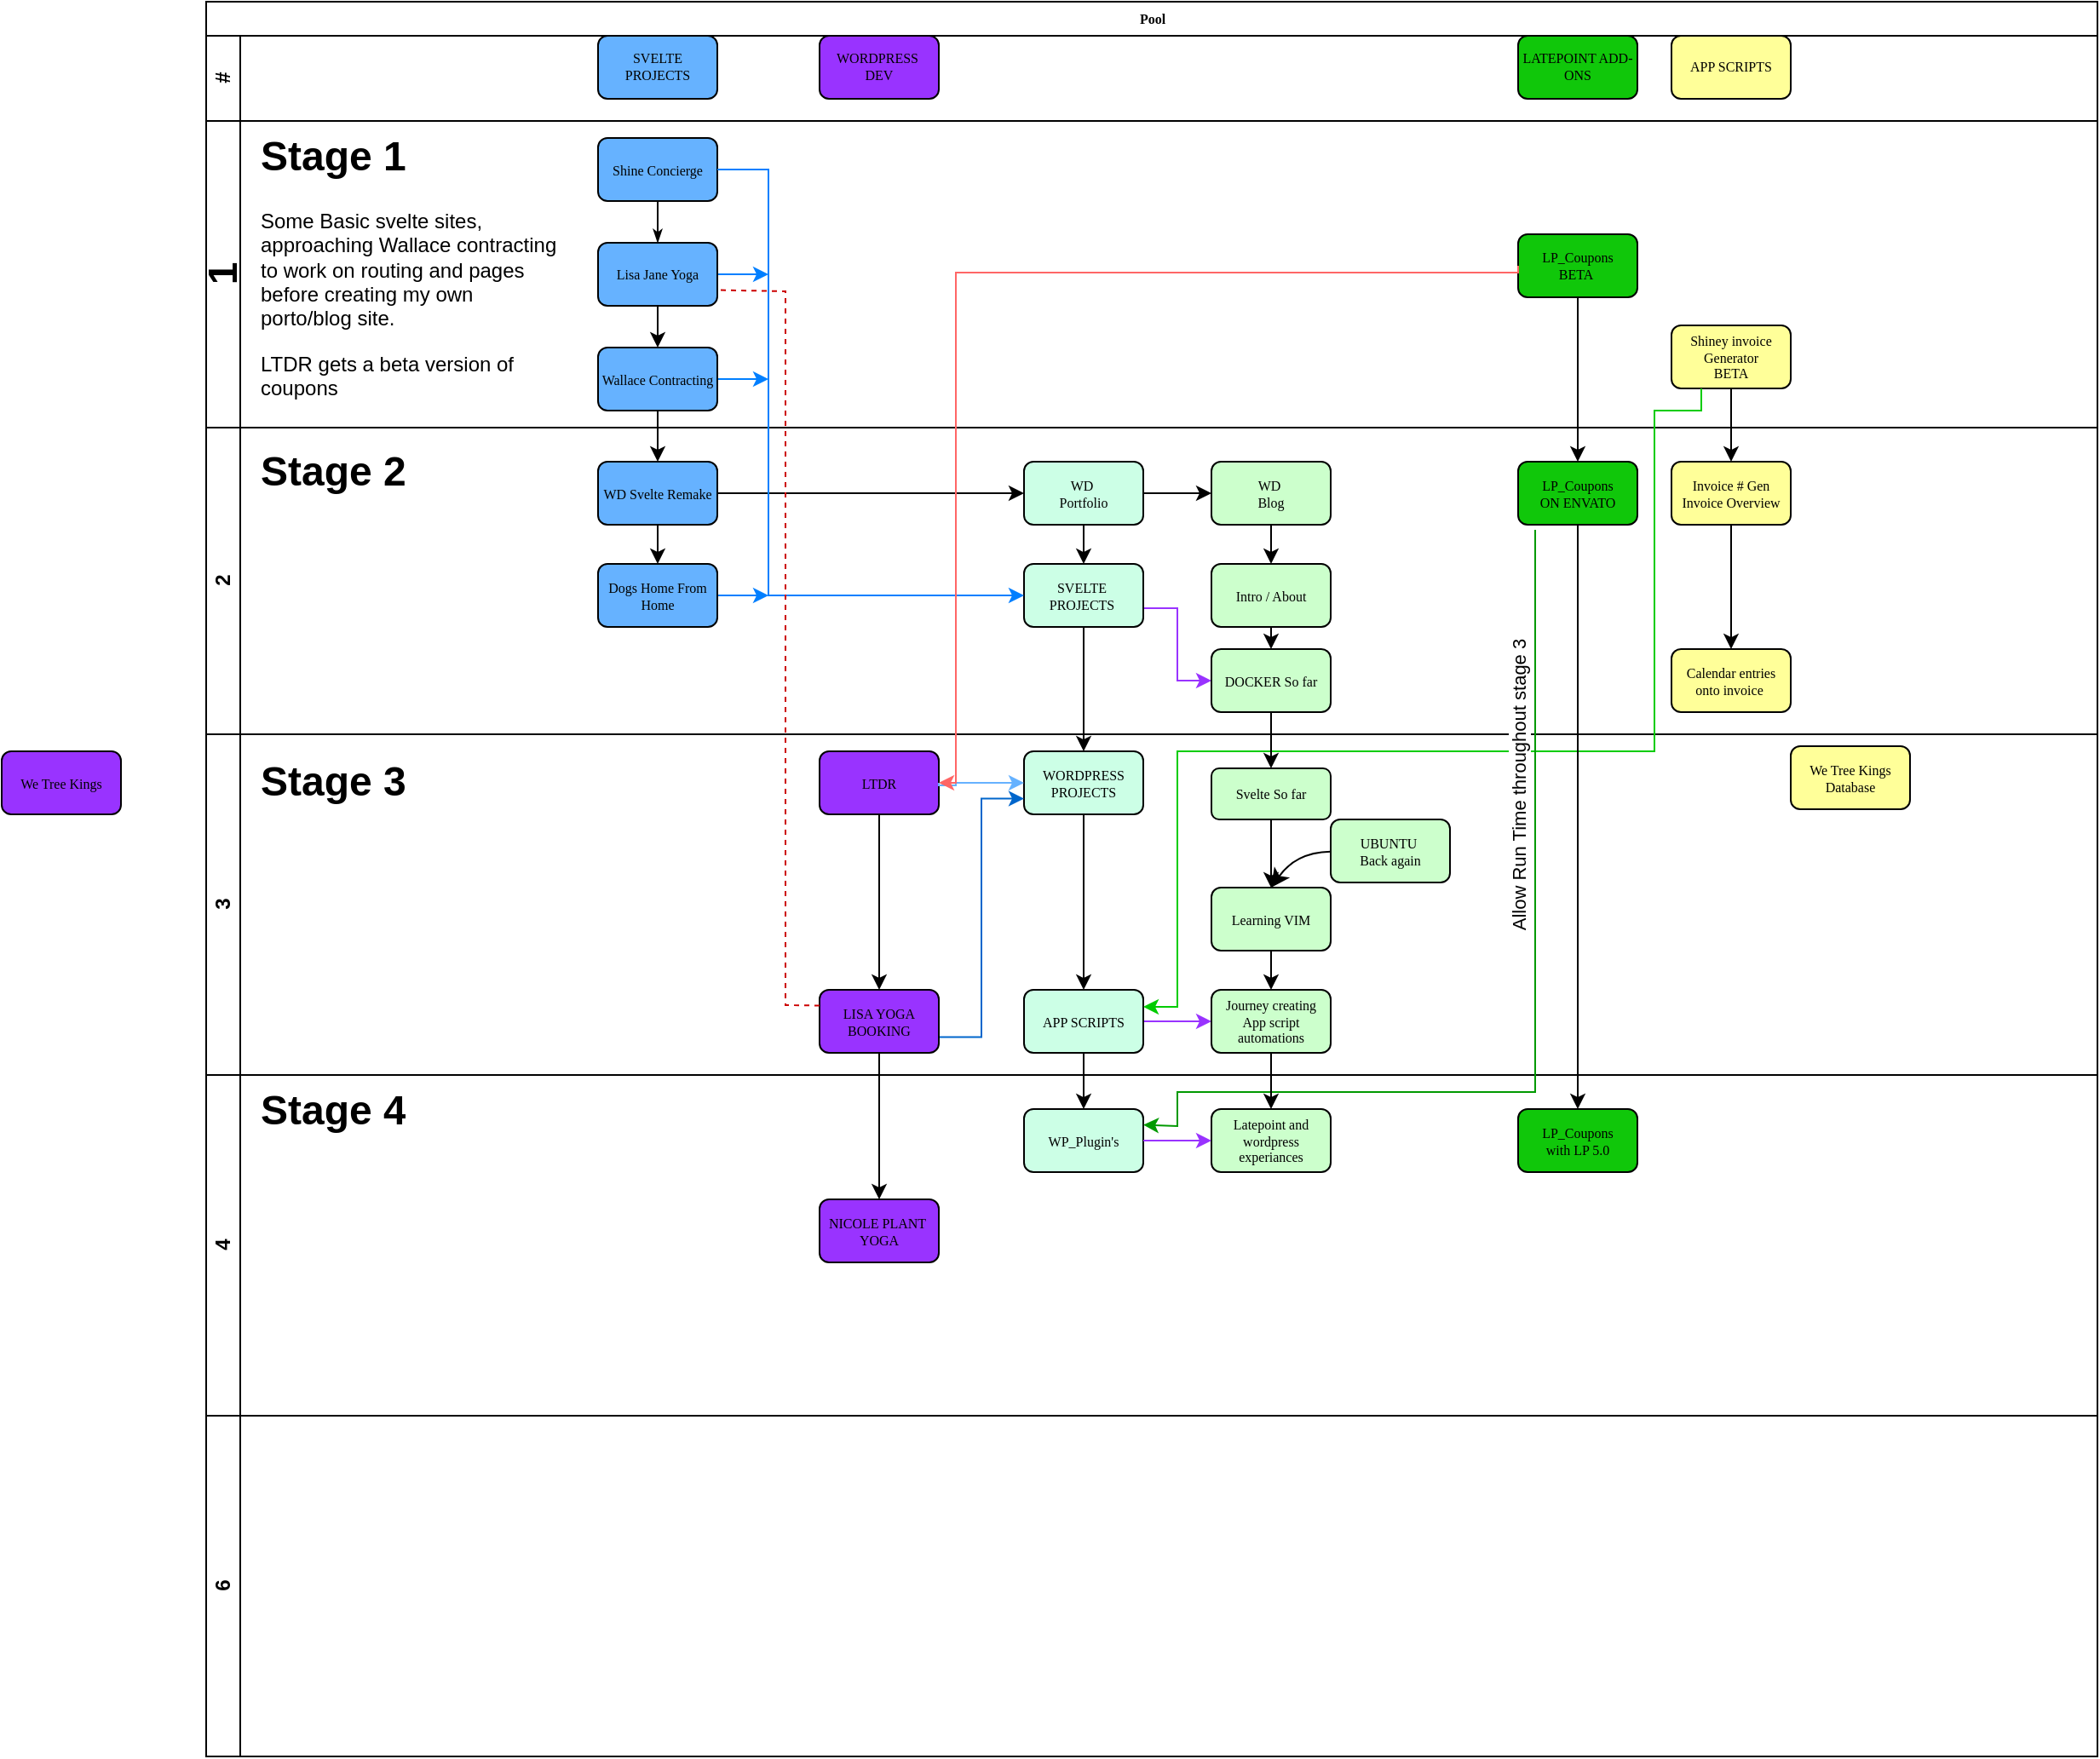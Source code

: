 <mxfile version="24.7.12">
  <diagram name="Page-1" id="c7488fd3-1785-93aa-aadb-54a6760d102a">
    <mxGraphModel dx="1886" dy="876" grid="1" gridSize="10" guides="1" tooltips="1" connect="1" arrows="1" fold="1" page="1" pageScale="1" pageWidth="1100" pageHeight="850" background="none" math="0" shadow="0">
      <root>
        <mxCell id="0" />
        <mxCell id="1" parent="0" />
        <mxCell id="2b4e8129b02d487f-1" value="Pool" style="swimlane;html=1;childLayout=stackLayout;horizontal=1;startSize=20;horizontalStack=0;rounded=0;shadow=0;labelBackgroundColor=none;strokeWidth=1;fontFamily=Verdana;fontSize=8;align=center;" parent="1" vertex="1">
          <mxGeometry x="140" y="110" width="1110" height="1030" as="geometry">
            <mxRectangle x="170" y="80" width="60" height="20" as="alternateBounds" />
          </mxGeometry>
        </mxCell>
        <mxCell id="2b4e8129b02d487f-2" value="#" style="swimlane;html=1;startSize=20;horizontal=0;" parent="2b4e8129b02d487f-1" vertex="1">
          <mxGeometry y="20" width="1110" height="50" as="geometry">
            <mxRectangle y="20" width="880" height="30" as="alternateBounds" />
          </mxGeometry>
        </mxCell>
        <mxCell id="45J83I2L-TXOmdsXCZDt-8" value="SVELTE PROJECTS" style="rounded=1;whiteSpace=wrap;html=1;shadow=0;labelBackgroundColor=none;strokeWidth=1;fontFamily=Verdana;fontSize=8;align=center;fillColor=#66B2FF;" parent="2b4e8129b02d487f-2" vertex="1">
          <mxGeometry x="230" y="-2.842e-14" width="70" height="37" as="geometry" />
        </mxCell>
        <mxCell id="45J83I2L-TXOmdsXCZDt-49" value="WORDPRESS&amp;nbsp;&lt;br&gt;DEV" style="rounded=1;whiteSpace=wrap;html=1;shadow=0;labelBackgroundColor=none;strokeWidth=1;fontFamily=Verdana;fontSize=8;align=center;fillColor=#9933FF;" parent="2b4e8129b02d487f-2" vertex="1">
          <mxGeometry x="360" y="-5.684e-14" width="70" height="37" as="geometry" />
        </mxCell>
        <mxCell id="45J83I2L-TXOmdsXCZDt-10" value="LATEPOINT ADD-ONS" style="rounded=1;whiteSpace=wrap;html=1;shadow=0;labelBackgroundColor=none;strokeWidth=1;fontFamily=Verdana;fontSize=8;align=center;fillColor=#10C70A;" parent="2b4e8129b02d487f-2" vertex="1">
          <mxGeometry x="770" y="-2.842e-14" width="70" height="37" as="geometry" />
        </mxCell>
        <mxCell id="45J83I2L-TXOmdsXCZDt-12" value="APP SCRIPTS" style="rounded=1;whiteSpace=wrap;html=1;shadow=0;labelBackgroundColor=none;strokeWidth=1;fontFamily=Verdana;fontSize=8;align=center;fillColor=#FFFF99;" parent="2b4e8129b02d487f-2" vertex="1">
          <mxGeometry x="860" y="-2.842e-14" width="70" height="37" as="geometry" />
        </mxCell>
        <mxCell id="45J83I2L-TXOmdsXCZDt-28" value="" style="edgeStyle=orthogonalEdgeStyle;rounded=0;orthogonalLoop=1;jettySize=auto;html=1;" parent="2b4e8129b02d487f-1" source="45J83I2L-TXOmdsXCZDt-9" target="45J83I2L-TXOmdsXCZDt-27" edge="1">
          <mxGeometry relative="1" as="geometry" />
        </mxCell>
        <mxCell id="45J83I2L-TXOmdsXCZDt-19" value="" style="edgeStyle=orthogonalEdgeStyle;rounded=0;orthogonalLoop=1;jettySize=auto;html=1;entryX=0.5;entryY=0;entryDx=0;entryDy=0;" parent="2b4e8129b02d487f-1" source="45J83I2L-TXOmdsXCZDt-13" target="45J83I2L-TXOmdsXCZDt-20" edge="1">
          <mxGeometry relative="1" as="geometry">
            <mxPoint x="180" y="323" as="targetPoint" />
          </mxGeometry>
        </mxCell>
        <mxCell id="2b4e8129b02d487f-3" value="&lt;h1&gt;1&lt;/h1&gt;" style="swimlane;html=1;startSize=20;horizontal=0;" parent="2b4e8129b02d487f-1" vertex="1">
          <mxGeometry y="70" width="1110" height="180" as="geometry">
            <mxRectangle y="70" width="880" height="30" as="alternateBounds" />
          </mxGeometry>
        </mxCell>
        <mxCell id="2b4e8129b02d487f-6" value="Shine Concierge" style="rounded=1;whiteSpace=wrap;html=1;shadow=0;labelBackgroundColor=none;strokeWidth=1;fontFamily=Verdana;fontSize=8;align=center;fillColor=#66B2FF;" parent="2b4e8129b02d487f-3" vertex="1">
          <mxGeometry x="230" y="10.0" width="70" height="37" as="geometry" />
        </mxCell>
        <mxCell id="45J83I2L-TXOmdsXCZDt-118" style="edgeStyle=orthogonalEdgeStyle;rounded=0;orthogonalLoop=1;jettySize=auto;html=1;exitX=1;exitY=0.5;exitDx=0;exitDy=0;strokeColor=#007FFF;" parent="2b4e8129b02d487f-3" source="2b4e8129b02d487f-12" edge="1">
          <mxGeometry relative="1" as="geometry">
            <mxPoint x="330" y="90.333" as="targetPoint" />
          </mxGeometry>
        </mxCell>
        <mxCell id="2b4e8129b02d487f-12" value="Lisa Jane Yoga" style="rounded=1;whiteSpace=wrap;html=1;shadow=0;labelBackgroundColor=none;strokeWidth=1;fontFamily=Verdana;fontSize=8;align=center;fillColor=#66B2FF;" parent="2b4e8129b02d487f-3" vertex="1">
          <mxGeometry x="230" y="71.5" width="70" height="37" as="geometry" />
        </mxCell>
        <mxCell id="2b4e8129b02d487f-24" style="edgeStyle=orthogonalEdgeStyle;rounded=0;html=1;labelBackgroundColor=none;startArrow=none;startFill=0;startSize=5;endArrow=classicThin;endFill=1;endSize=5;jettySize=auto;orthogonalLoop=1;strokeWidth=1;fontFamily=Verdana;fontSize=8" parent="2b4e8129b02d487f-3" source="2b4e8129b02d487f-6" target="2b4e8129b02d487f-12" edge="1">
          <mxGeometry relative="1" as="geometry" />
        </mxCell>
        <mxCell id="45J83I2L-TXOmdsXCZDt-9" value="LP_Coupons&lt;br&gt;BETA&amp;nbsp;" style="rounded=1;whiteSpace=wrap;html=1;shadow=0;labelBackgroundColor=none;strokeWidth=1;fontFamily=Verdana;fontSize=8;align=center;fillColor=#10C70A;" parent="2b4e8129b02d487f-3" vertex="1">
          <mxGeometry x="770" y="66.5" width="70" height="37" as="geometry" />
        </mxCell>
        <mxCell id="45J83I2L-TXOmdsXCZDt-11" value="Shiney invoice Generator&lt;br&gt;BETA" style="rounded=1;whiteSpace=wrap;html=1;shadow=0;labelBackgroundColor=none;strokeWidth=1;fontFamily=Verdana;fontSize=8;align=center;fillColor=#FFFF99;" parent="2b4e8129b02d487f-3" vertex="1">
          <mxGeometry x="860" y="120" width="70" height="37" as="geometry" />
        </mxCell>
        <mxCell id="45J83I2L-TXOmdsXCZDt-119" style="edgeStyle=orthogonalEdgeStyle;rounded=0;orthogonalLoop=1;jettySize=auto;html=1;exitX=1;exitY=0.5;exitDx=0;exitDy=0;strokeColor=#007FFF;" parent="2b4e8129b02d487f-3" source="45J83I2L-TXOmdsXCZDt-13" edge="1">
          <mxGeometry relative="1" as="geometry">
            <mxPoint x="330" y="151.667" as="targetPoint" />
          </mxGeometry>
        </mxCell>
        <mxCell id="45J83I2L-TXOmdsXCZDt-13" value="Wallace Contracting" style="rounded=1;whiteSpace=wrap;html=1;shadow=0;labelBackgroundColor=none;strokeWidth=1;fontFamily=Verdana;fontSize=8;align=center;fillColor=#66B2FF;" parent="2b4e8129b02d487f-3" vertex="1">
          <mxGeometry x="230" y="133.0" width="70" height="37" as="geometry" />
        </mxCell>
        <mxCell id="45J83I2L-TXOmdsXCZDt-14" value="" style="endArrow=classic;html=1;rounded=0;exitX=0.5;exitY=1;exitDx=0;exitDy=0;entryX=0.5;entryY=0;entryDx=0;entryDy=0;" parent="2b4e8129b02d487f-3" source="2b4e8129b02d487f-12" target="45J83I2L-TXOmdsXCZDt-13" edge="1">
          <mxGeometry width="50" height="50" relative="1" as="geometry">
            <mxPoint x="350" y="210" as="sourcePoint" />
            <mxPoint x="400" y="160" as="targetPoint" />
          </mxGeometry>
        </mxCell>
        <mxCell id="45J83I2L-TXOmdsXCZDt-123" value="&lt;h1 style=&quot;margin-top: 0px;&quot;&gt;Stage 1&lt;/h1&gt;&lt;p&gt;Some Basic svelte sites, approaching Wallace contracting to work on routing and pages before creating my own porto/blog site.&amp;nbsp;&lt;/p&gt;&lt;p&gt;LTDR gets a beta version of coupons&amp;nbsp;&lt;br&gt;&lt;br&gt;&lt;br&gt;&lt;/p&gt;" style="text;html=1;whiteSpace=wrap;overflow=hidden;rounded=0;" parent="2b4e8129b02d487f-3" vertex="1">
          <mxGeometry x="30" width="180" height="170" as="geometry" />
        </mxCell>
        <mxCell id="2b4e8129b02d487f-4" value="2" style="swimlane;html=1;startSize=20;horizontal=0;" parent="2b4e8129b02d487f-1" vertex="1">
          <mxGeometry y="250" width="1110" height="180" as="geometry" />
        </mxCell>
        <mxCell id="45J83I2L-TXOmdsXCZDt-24" value="" style="edgeStyle=orthogonalEdgeStyle;rounded=0;orthogonalLoop=1;jettySize=auto;html=1;" parent="2b4e8129b02d487f-4" source="45J83I2L-TXOmdsXCZDt-20" target="45J83I2L-TXOmdsXCZDt-23" edge="1">
          <mxGeometry relative="1" as="geometry" />
        </mxCell>
        <mxCell id="45J83I2L-TXOmdsXCZDt-39" value="" style="edgeStyle=orthogonalEdgeStyle;rounded=0;orthogonalLoop=1;jettySize=auto;html=1;" parent="2b4e8129b02d487f-4" source="45J83I2L-TXOmdsXCZDt-20" target="45J83I2L-TXOmdsXCZDt-38" edge="1">
          <mxGeometry relative="1" as="geometry" />
        </mxCell>
        <mxCell id="45J83I2L-TXOmdsXCZDt-20" value="WD Svelte Remake" style="rounded=1;whiteSpace=wrap;html=1;shadow=0;labelBackgroundColor=none;strokeWidth=1;fontFamily=Verdana;fontSize=8;align=center;fillColor=#66B2FF;" parent="2b4e8129b02d487f-4" vertex="1">
          <mxGeometry x="230" y="20.0" width="70" height="37" as="geometry" />
        </mxCell>
        <mxCell id="45J83I2L-TXOmdsXCZDt-26" value="" style="edgeStyle=orthogonalEdgeStyle;rounded=0;orthogonalLoop=1;jettySize=auto;html=1;" parent="2b4e8129b02d487f-4" source="45J83I2L-TXOmdsXCZDt-23" target="45J83I2L-TXOmdsXCZDt-25" edge="1">
          <mxGeometry relative="1" as="geometry" />
        </mxCell>
        <mxCell id="45J83I2L-TXOmdsXCZDt-30" value="" style="edgeStyle=orthogonalEdgeStyle;rounded=0;orthogonalLoop=1;jettySize=auto;html=1;" parent="2b4e8129b02d487f-4" source="45J83I2L-TXOmdsXCZDt-23" target="45J83I2L-TXOmdsXCZDt-29" edge="1">
          <mxGeometry relative="1" as="geometry" />
        </mxCell>
        <mxCell id="45J83I2L-TXOmdsXCZDt-23" value="WD&amp;nbsp;&lt;br&gt;Portfolio" style="rounded=1;whiteSpace=wrap;html=1;shadow=0;labelBackgroundColor=none;strokeWidth=1;fontFamily=Verdana;fontSize=8;align=center;fillColor=#CCFFE6;" parent="2b4e8129b02d487f-4" vertex="1">
          <mxGeometry x="480" y="20.0" width="70" height="37" as="geometry" />
        </mxCell>
        <mxCell id="45J83I2L-TXOmdsXCZDt-32" value="" style="edgeStyle=orthogonalEdgeStyle;rounded=0;orthogonalLoop=1;jettySize=auto;html=1;" parent="2b4e8129b02d487f-4" source="45J83I2L-TXOmdsXCZDt-25" target="45J83I2L-TXOmdsXCZDt-31" edge="1">
          <mxGeometry relative="1" as="geometry" />
        </mxCell>
        <mxCell id="45J83I2L-TXOmdsXCZDt-25" value="WD&amp;nbsp;&lt;br&gt;Blog" style="rounded=1;whiteSpace=wrap;html=1;shadow=0;labelBackgroundColor=none;strokeWidth=1;fontFamily=Verdana;fontSize=8;align=center;fillColor=#CCFFCC;" parent="2b4e8129b02d487f-4" vertex="1">
          <mxGeometry x="590" y="20.0" width="70" height="37" as="geometry" />
        </mxCell>
        <mxCell id="45J83I2L-TXOmdsXCZDt-37" style="edgeStyle=orthogonalEdgeStyle;rounded=0;orthogonalLoop=1;jettySize=auto;html=1;exitX=1;exitY=0.5;exitDx=0;exitDy=0;entryX=0;entryY=0.5;entryDx=0;entryDy=0;strokeColor=#9933FF;" parent="2b4e8129b02d487f-4" source="45J83I2L-TXOmdsXCZDt-29" target="45J83I2L-TXOmdsXCZDt-35" edge="1">
          <mxGeometry relative="1" as="geometry">
            <mxPoint x="430" y="168.5" as="targetPoint" />
            <Array as="points">
              <mxPoint x="550" y="106" />
              <mxPoint x="570" y="106" />
              <mxPoint x="570" y="149" />
            </Array>
          </mxGeometry>
        </mxCell>
        <mxCell id="45J83I2L-TXOmdsXCZDt-29" value="SVELTE&amp;nbsp;&lt;br&gt;PROJECTS&amp;nbsp;" style="rounded=1;whiteSpace=wrap;html=1;shadow=0;labelBackgroundColor=none;strokeWidth=1;fontFamily=Verdana;fontSize=8;align=center;fillColor=#CCFFE6;" parent="2b4e8129b02d487f-4" vertex="1">
          <mxGeometry x="480" y="80" width="70" height="37" as="geometry" />
        </mxCell>
        <mxCell id="45J83I2L-TXOmdsXCZDt-84" style="edgeStyle=orthogonalEdgeStyle;rounded=0;orthogonalLoop=1;jettySize=auto;html=1;exitX=0.5;exitY=1;exitDx=0;exitDy=0;entryX=0.5;entryY=0;entryDx=0;entryDy=0;" parent="2b4e8129b02d487f-4" source="45J83I2L-TXOmdsXCZDt-31" target="45J83I2L-TXOmdsXCZDt-35" edge="1">
          <mxGeometry relative="1" as="geometry" />
        </mxCell>
        <mxCell id="45J83I2L-TXOmdsXCZDt-31" value="Intro / About" style="rounded=1;whiteSpace=wrap;html=1;shadow=0;labelBackgroundColor=none;strokeWidth=1;fontFamily=Verdana;fontSize=8;align=center;fillColor=#CCFFCC;" parent="2b4e8129b02d487f-4" vertex="1">
          <mxGeometry x="590" y="80" width="70" height="37" as="geometry" />
        </mxCell>
        <mxCell id="45J83I2L-TXOmdsXCZDt-27" value="LP_Coupons&lt;br&gt;ON ENVATO" style="rounded=1;whiteSpace=wrap;html=1;shadow=0;labelBackgroundColor=none;strokeWidth=1;fontFamily=Verdana;fontSize=8;align=center;fillColor=#10C70A;" parent="2b4e8129b02d487f-4" vertex="1">
          <mxGeometry x="770" y="20" width="70" height="37" as="geometry" />
        </mxCell>
        <mxCell id="45J83I2L-TXOmdsXCZDt-35" value="DOCKER So far" style="rounded=1;whiteSpace=wrap;html=1;shadow=0;labelBackgroundColor=none;strokeWidth=1;fontFamily=Verdana;fontSize=8;align=center;fillColor=#CCFFCC;" parent="2b4e8129b02d487f-4" vertex="1">
          <mxGeometry x="590" y="130" width="70" height="37" as="geometry" />
        </mxCell>
        <mxCell id="45J83I2L-TXOmdsXCZDt-120" style="edgeStyle=orthogonalEdgeStyle;rounded=0;orthogonalLoop=1;jettySize=auto;html=1;exitX=1;exitY=0.5;exitDx=0;exitDy=0;strokeColor=#007FFF;" parent="2b4e8129b02d487f-4" source="45J83I2L-TXOmdsXCZDt-38" edge="1">
          <mxGeometry relative="1" as="geometry">
            <mxPoint x="330" y="98.333" as="targetPoint" />
          </mxGeometry>
        </mxCell>
        <mxCell id="45J83I2L-TXOmdsXCZDt-38" value="Dogs Home From Home" style="rounded=1;whiteSpace=wrap;html=1;shadow=0;labelBackgroundColor=none;strokeWidth=1;fontFamily=Verdana;fontSize=8;align=center;fillColor=#66B2FF;" parent="2b4e8129b02d487f-4" vertex="1">
          <mxGeometry x="230" y="80" width="70" height="37" as="geometry" />
        </mxCell>
        <mxCell id="45J83I2L-TXOmdsXCZDt-127" value="" style="edgeStyle=orthogonalEdgeStyle;rounded=0;orthogonalLoop=1;jettySize=auto;html=1;" parent="2b4e8129b02d487f-4" source="45J83I2L-TXOmdsXCZDt-124" target="45J83I2L-TXOmdsXCZDt-126" edge="1">
          <mxGeometry relative="1" as="geometry" />
        </mxCell>
        <mxCell id="45J83I2L-TXOmdsXCZDt-124" value="Invoice # Gen&lt;br&gt;Invoice Overview" style="rounded=1;whiteSpace=wrap;html=1;shadow=0;labelBackgroundColor=none;strokeWidth=1;fontFamily=Verdana;fontSize=8;align=center;fillColor=#FFFF99;" parent="2b4e8129b02d487f-4" vertex="1">
          <mxGeometry x="860" y="20" width="70" height="37" as="geometry" />
        </mxCell>
        <mxCell id="45J83I2L-TXOmdsXCZDt-126" value="Calendar entries onto invoice&amp;nbsp;" style="rounded=1;whiteSpace=wrap;html=1;shadow=0;labelBackgroundColor=none;strokeWidth=1;fontFamily=Verdana;fontSize=8;align=center;fillColor=#FFFF99;" parent="2b4e8129b02d487f-4" vertex="1">
          <mxGeometry x="860" y="130" width="70" height="37" as="geometry" />
        </mxCell>
        <mxCell id="45J83I2L-TXOmdsXCZDt-128" value="&lt;h1 style=&quot;margin-top: 0px;&quot;&gt;Stage 2&lt;/h1&gt;&lt;p&gt;&lt;br&gt;&lt;/p&gt;&lt;p&gt;&lt;br&gt;&lt;br&gt;&lt;/p&gt;" style="text;html=1;whiteSpace=wrap;overflow=hidden;rounded=0;" parent="2b4e8129b02d487f-4" vertex="1">
          <mxGeometry x="30" y="5" width="180" height="170" as="geometry" />
        </mxCell>
        <mxCell id="45J83I2L-TXOmdsXCZDt-58" value="3" style="swimlane;html=1;startSize=20;horizontal=0;" parent="2b4e8129b02d487f-1" vertex="1">
          <mxGeometry y="430" width="1110" height="200" as="geometry" />
        </mxCell>
        <mxCell id="45J83I2L-TXOmdsXCZDt-59" style="edgeStyle=orthogonalEdgeStyle;rounded=0;orthogonalLoop=1;jettySize=auto;html=1;exitX=1;exitY=0.5;exitDx=0;exitDy=0;strokeColor=#007FFF;" parent="45J83I2L-TXOmdsXCZDt-58" edge="1">
          <mxGeometry relative="1" as="geometry">
            <mxPoint x="160" y="-28" as="targetPoint" />
          </mxGeometry>
        </mxCell>
        <mxCell id="45J83I2L-TXOmdsXCZDt-53" value="" style="edgeStyle=orthogonalEdgeStyle;rounded=0;orthogonalLoop=1;jettySize=auto;html=1;" parent="45J83I2L-TXOmdsXCZDt-58" source="45J83I2L-TXOmdsXCZDt-33" target="45J83I2L-TXOmdsXCZDt-52" edge="1">
          <mxGeometry relative="1" as="geometry" />
        </mxCell>
        <mxCell id="45J83I2L-TXOmdsXCZDt-33" value="WORDPRESS&lt;br&gt;PROJECTS" style="rounded=1;whiteSpace=wrap;html=1;shadow=0;labelBackgroundColor=none;strokeWidth=1;fontFamily=Verdana;fontSize=8;align=center;fillColor=#CCFFE6;" parent="45J83I2L-TXOmdsXCZDt-58" vertex="1">
          <mxGeometry x="480" y="10" width="70" height="37" as="geometry" />
        </mxCell>
        <mxCell id="45J83I2L-TXOmdsXCZDt-91" style="edgeStyle=orthogonalEdgeStyle;rounded=0;orthogonalLoop=1;jettySize=auto;html=1;exitX=1;exitY=0.5;exitDx=0;exitDy=0;entryX=0;entryY=0.5;entryDx=0;entryDy=0;strokeColor=#9933FF;" parent="45J83I2L-TXOmdsXCZDt-58" source="45J83I2L-TXOmdsXCZDt-52" target="45J83I2L-TXOmdsXCZDt-86" edge="1">
          <mxGeometry relative="1" as="geometry" />
        </mxCell>
        <mxCell id="45J83I2L-TXOmdsXCZDt-52" value="APP SCRIPTS" style="rounded=1;whiteSpace=wrap;html=1;shadow=0;labelBackgroundColor=none;strokeWidth=1;fontFamily=Verdana;fontSize=8;align=center;fillColor=#CCFFE6;" parent="45J83I2L-TXOmdsXCZDt-58" vertex="1">
          <mxGeometry x="480" y="150" width="70" height="37" as="geometry" />
        </mxCell>
        <mxCell id="45J83I2L-TXOmdsXCZDt-122" style="edgeStyle=orthogonalEdgeStyle;rounded=0;orthogonalLoop=1;jettySize=auto;html=1;exitX=1;exitY=0.75;exitDx=0;exitDy=0;entryX=0;entryY=0.75;entryDx=0;entryDy=0;strokeColor=#0066CC;" parent="45J83I2L-TXOmdsXCZDt-58" source="45J83I2L-TXOmdsXCZDt-57" target="45J83I2L-TXOmdsXCZDt-33" edge="1">
          <mxGeometry relative="1" as="geometry" />
        </mxCell>
        <mxCell id="45J83I2L-TXOmdsXCZDt-57" value="LISA YOGA BOOKING" style="rounded=1;whiteSpace=wrap;html=1;shadow=0;labelBackgroundColor=none;strokeWidth=1;fontFamily=Verdana;fontSize=8;align=center;fillColor=#9933FF;" parent="45J83I2L-TXOmdsXCZDt-58" vertex="1">
          <mxGeometry x="360" y="150" width="70" height="37" as="geometry" />
        </mxCell>
        <mxCell id="45J83I2L-TXOmdsXCZDt-86" value="Journey creating App script automations" style="rounded=1;whiteSpace=wrap;html=1;shadow=0;labelBackgroundColor=none;strokeWidth=1;fontFamily=Verdana;fontSize=8;align=center;fillColor=#CCFFCC;" parent="45J83I2L-TXOmdsXCZDt-58" vertex="1">
          <mxGeometry x="590" y="150" width="70" height="37" as="geometry" />
        </mxCell>
        <mxCell id="45J83I2L-TXOmdsXCZDt-129" value="&lt;h1 style=&quot;margin-top: 0px;&quot;&gt;Stage 3&lt;/h1&gt;&lt;p&gt;&lt;br&gt;&lt;/p&gt;&lt;p&gt;&lt;br&gt;&lt;br&gt;&lt;/p&gt;" style="text;html=1;whiteSpace=wrap;overflow=hidden;rounded=0;" parent="45J83I2L-TXOmdsXCZDt-58" vertex="1">
          <mxGeometry x="30" y="7" width="180" height="170" as="geometry" />
        </mxCell>
        <mxCell id="45J83I2L-TXOmdsXCZDt-48" value="LTDR" style="rounded=1;whiteSpace=wrap;html=1;shadow=0;labelBackgroundColor=none;strokeWidth=1;fontFamily=Verdana;fontSize=8;align=center;fillColor=#9933FF;" parent="45J83I2L-TXOmdsXCZDt-58" vertex="1">
          <mxGeometry x="360" y="10" width="70" height="37" as="geometry" />
        </mxCell>
        <mxCell id="45J83I2L-TXOmdsXCZDt-94" style="edgeStyle=orthogonalEdgeStyle;rounded=0;orthogonalLoop=1;jettySize=auto;html=1;exitX=0.5;exitY=1;exitDx=0;exitDy=0;entryX=0.5;entryY=0;entryDx=0;entryDy=0;" parent="45J83I2L-TXOmdsXCZDt-58" source="45J83I2L-TXOmdsXCZDt-48" target="45J83I2L-TXOmdsXCZDt-57" edge="1">
          <mxGeometry relative="1" as="geometry" />
        </mxCell>
        <mxCell id="45J83I2L-TXOmdsXCZDt-50" style="edgeStyle=orthogonalEdgeStyle;rounded=0;orthogonalLoop=1;jettySize=auto;html=1;entryX=0;entryY=0.5;entryDx=0;entryDy=0;strokeColor=#66B2FF;exitX=1;exitY=0.5;exitDx=0;exitDy=0;" parent="45J83I2L-TXOmdsXCZDt-58" source="45J83I2L-TXOmdsXCZDt-48" target="45J83I2L-TXOmdsXCZDt-33" edge="1">
          <mxGeometry relative="1" as="geometry">
            <mxPoint x="430" y="-261" as="sourcePoint" />
            <Array as="points">
              <mxPoint x="430" y="30" />
              <mxPoint x="440" y="30" />
              <mxPoint x="440" y="29" />
            </Array>
          </mxGeometry>
        </mxCell>
        <mxCell id="45J83I2L-TXOmdsXCZDt-134" value="We Tree Kings&lt;br&gt;Database" style="rounded=1;whiteSpace=wrap;html=1;shadow=0;labelBackgroundColor=none;strokeWidth=1;fontFamily=Verdana;fontSize=8;align=center;fillColor=#FFFF99;" parent="45J83I2L-TXOmdsXCZDt-58" vertex="1">
          <mxGeometry x="930" y="7" width="70" height="37" as="geometry" />
        </mxCell>
        <mxCell id="W2ESr0Ucc6wEXgfvLqyk-9" value="" style="edgeStyle=orthogonalEdgeStyle;rounded=0;orthogonalLoop=1;jettySize=auto;html=1;entryX=0.5;entryY=0;entryDx=0;entryDy=0;" parent="45J83I2L-TXOmdsXCZDt-58" source="W2ESr0Ucc6wEXgfvLqyk-8" target="W2ESr0Ucc6wEXgfvLqyk-12" edge="1">
          <mxGeometry relative="1" as="geometry">
            <mxPoint x="625" y="70" as="targetPoint" />
          </mxGeometry>
        </mxCell>
        <mxCell id="W2ESr0Ucc6wEXgfvLqyk-8" value="Svelte So far" style="rounded=1;whiteSpace=wrap;html=1;shadow=0;labelBackgroundColor=none;strokeWidth=1;fontFamily=Verdana;fontSize=8;align=center;fillColor=#CCFFCC;" parent="45J83I2L-TXOmdsXCZDt-58" vertex="1">
          <mxGeometry x="590" y="20" width="70" height="30" as="geometry" />
        </mxCell>
        <mxCell id="W2ESr0Ucc6wEXgfvLqyk-12" value="Learning VIM" style="rounded=1;whiteSpace=wrap;html=1;shadow=0;labelBackgroundColor=none;strokeWidth=1;fontFamily=Verdana;fontSize=8;align=center;fillColor=#CCFFCC;" parent="45J83I2L-TXOmdsXCZDt-58" vertex="1">
          <mxGeometry x="590" y="90" width="70" height="37" as="geometry" />
        </mxCell>
        <mxCell id="W2ESr0Ucc6wEXgfvLqyk-13" value="" style="edgeStyle=orthogonalEdgeStyle;rounded=0;orthogonalLoop=1;jettySize=auto;html=1;" parent="45J83I2L-TXOmdsXCZDt-58" source="W2ESr0Ucc6wEXgfvLqyk-12" edge="1">
          <mxGeometry relative="1" as="geometry">
            <mxPoint x="625" y="150" as="targetPoint" />
          </mxGeometry>
        </mxCell>
        <mxCell id="begfX1O1rKuw_MJ6FvIX-2" value="" style="edgeStyle=none;curved=1;rounded=0;orthogonalLoop=1;jettySize=auto;html=1;fontSize=12;startSize=8;endSize=8;entryX=0.5;entryY=0;entryDx=0;entryDy=0;" edge="1" parent="45J83I2L-TXOmdsXCZDt-58" source="begfX1O1rKuw_MJ6FvIX-1" target="W2ESr0Ucc6wEXgfvLqyk-12">
          <mxGeometry relative="1" as="geometry">
            <Array as="points">
              <mxPoint x="640" y="69" />
            </Array>
          </mxGeometry>
        </mxCell>
        <mxCell id="begfX1O1rKuw_MJ6FvIX-1" value="UBUNTU&amp;nbsp;&lt;br&gt;Back again" style="rounded=1;whiteSpace=wrap;html=1;shadow=0;labelBackgroundColor=none;strokeWidth=1;fontFamily=Verdana;fontSize=8;align=center;fillColor=#CCFFCC;" vertex="1" parent="45J83I2L-TXOmdsXCZDt-58">
          <mxGeometry x="660" y="50" width="70" height="37" as="geometry" />
        </mxCell>
        <mxCell id="45J83I2L-TXOmdsXCZDt-34" value="" style="edgeStyle=orthogonalEdgeStyle;rounded=0;orthogonalLoop=1;jettySize=auto;html=1;entryX=0.5;entryY=0;entryDx=0;entryDy=0;" parent="2b4e8129b02d487f-1" source="45J83I2L-TXOmdsXCZDt-29" target="45J83I2L-TXOmdsXCZDt-33" edge="1">
          <mxGeometry relative="1" as="geometry">
            <mxPoint x="355" y="400" as="targetPoint" />
          </mxGeometry>
        </mxCell>
        <mxCell id="45J83I2L-TXOmdsXCZDt-93" style="edgeStyle=orthogonalEdgeStyle;rounded=0;orthogonalLoop=1;jettySize=auto;html=1;exitX=0.25;exitY=1;exitDx=0;exitDy=0;entryX=1;entryY=0.25;entryDx=0;entryDy=0;strokeColor=#00CC00;" parent="2b4e8129b02d487f-1" source="45J83I2L-TXOmdsXCZDt-11" target="45J83I2L-TXOmdsXCZDt-52" edge="1">
          <mxGeometry relative="1" as="geometry">
            <Array as="points">
              <mxPoint x="878" y="240" />
              <mxPoint x="850" y="240" />
              <mxPoint x="850" y="440" />
              <mxPoint x="570" y="440" />
              <mxPoint x="570" y="590" />
              <mxPoint x="550" y="590" />
            </Array>
          </mxGeometry>
        </mxCell>
        <mxCell id="45J83I2L-TXOmdsXCZDt-97" value="4" style="swimlane;html=1;startSize=20;horizontal=0;" parent="2b4e8129b02d487f-1" vertex="1">
          <mxGeometry y="630" width="1110" height="200" as="geometry" />
        </mxCell>
        <mxCell id="45J83I2L-TXOmdsXCZDt-98" style="edgeStyle=orthogonalEdgeStyle;rounded=0;orthogonalLoop=1;jettySize=auto;html=1;exitX=1;exitY=0.5;exitDx=0;exitDy=0;strokeColor=#007FFF;" parent="45J83I2L-TXOmdsXCZDt-97" edge="1">
          <mxGeometry relative="1" as="geometry">
            <mxPoint x="160" y="-28" as="targetPoint" />
          </mxGeometry>
        </mxCell>
        <mxCell id="45J83I2L-TXOmdsXCZDt-95" value="NICOLE PLANT&amp;nbsp;&lt;br&gt;YOGA" style="rounded=1;whiteSpace=wrap;html=1;shadow=0;labelBackgroundColor=none;strokeWidth=1;fontFamily=Verdana;fontSize=8;align=center;fillColor=#9933FF;" parent="45J83I2L-TXOmdsXCZDt-97" vertex="1">
          <mxGeometry x="360" y="73" width="70" height="37" as="geometry" />
        </mxCell>
        <mxCell id="45J83I2L-TXOmdsXCZDt-130" value="&lt;h1 style=&quot;margin-top: 0px;&quot;&gt;Stage 4&lt;/h1&gt;&lt;p&gt;&lt;br&gt;&lt;/p&gt;&lt;p&gt;&lt;br&gt;&lt;br&gt;&lt;/p&gt;" style="text;html=1;whiteSpace=wrap;overflow=hidden;rounded=0;" parent="45J83I2L-TXOmdsXCZDt-97" vertex="1">
          <mxGeometry x="30" width="180" height="170" as="geometry" />
        </mxCell>
        <mxCell id="45J83I2L-TXOmdsXCZDt-54" value="WP_Plugin&#39;s" style="rounded=1;whiteSpace=wrap;html=1;shadow=0;labelBackgroundColor=none;strokeWidth=1;fontFamily=Verdana;fontSize=8;align=center;fillColor=#CCFFE6;" parent="45J83I2L-TXOmdsXCZDt-97" vertex="1">
          <mxGeometry x="480" y="20" width="70" height="37" as="geometry" />
        </mxCell>
        <mxCell id="45J83I2L-TXOmdsXCZDt-88" value="Latepoint and wordpress experiances" style="rounded=1;whiteSpace=wrap;html=1;shadow=0;labelBackgroundColor=none;strokeWidth=1;fontFamily=Verdana;fontSize=8;align=center;fillColor=#CCFFCC;" parent="45J83I2L-TXOmdsXCZDt-97" vertex="1">
          <mxGeometry x="590" y="20" width="70" height="37" as="geometry" />
        </mxCell>
        <mxCell id="45J83I2L-TXOmdsXCZDt-90" style="edgeStyle=orthogonalEdgeStyle;rounded=0;orthogonalLoop=1;jettySize=auto;html=1;exitX=1;exitY=0.5;exitDx=0;exitDy=0;entryX=0;entryY=0.5;entryDx=0;entryDy=0;strokeColor=#9933FF;" parent="45J83I2L-TXOmdsXCZDt-97" source="45J83I2L-TXOmdsXCZDt-54" target="45J83I2L-TXOmdsXCZDt-88" edge="1">
          <mxGeometry relative="1" as="geometry">
            <Array as="points">
              <mxPoint x="580" y="39" />
              <mxPoint x="590" y="39" />
            </Array>
          </mxGeometry>
        </mxCell>
        <mxCell id="45J83I2L-TXOmdsXCZDt-139" value="LP_Coupons&lt;br&gt;with LP 5.0" style="rounded=1;whiteSpace=wrap;html=1;shadow=0;labelBackgroundColor=none;strokeWidth=1;fontFamily=Verdana;fontSize=8;align=center;fillColor=#10C70A;" parent="45J83I2L-TXOmdsXCZDt-97" vertex="1">
          <mxGeometry x="770" y="20" width="70" height="37" as="geometry" />
        </mxCell>
        <mxCell id="45J83I2L-TXOmdsXCZDt-112" value="6" style="swimlane;html=1;startSize=20;horizontal=0;" parent="2b4e8129b02d487f-1" vertex="1">
          <mxGeometry y="830" width="1110" height="200" as="geometry" />
        </mxCell>
        <mxCell id="45J83I2L-TXOmdsXCZDt-113" style="edgeStyle=orthogonalEdgeStyle;rounded=0;orthogonalLoop=1;jettySize=auto;html=1;exitX=1;exitY=0.5;exitDx=0;exitDy=0;strokeColor=#007FFF;" parent="45J83I2L-TXOmdsXCZDt-112" edge="1">
          <mxGeometry relative="1" as="geometry">
            <mxPoint x="160" y="-28" as="targetPoint" />
          </mxGeometry>
        </mxCell>
        <mxCell id="45J83I2L-TXOmdsXCZDt-96" value="" style="edgeStyle=orthogonalEdgeStyle;rounded=0;orthogonalLoop=1;jettySize=auto;html=1;" parent="2b4e8129b02d487f-1" source="45J83I2L-TXOmdsXCZDt-57" target="45J83I2L-TXOmdsXCZDt-95" edge="1">
          <mxGeometry relative="1" as="geometry" />
        </mxCell>
        <mxCell id="45J83I2L-TXOmdsXCZDt-117" style="edgeStyle=orthogonalEdgeStyle;rounded=0;orthogonalLoop=1;jettySize=auto;html=1;exitX=1;exitY=0.5;exitDx=0;exitDy=0;entryX=0;entryY=0.5;entryDx=0;entryDy=0;strokeColor=#007FFF;" parent="2b4e8129b02d487f-1" source="2b4e8129b02d487f-6" target="45J83I2L-TXOmdsXCZDt-29" edge="1">
          <mxGeometry relative="1" as="geometry">
            <mxPoint x="320" y="350" as="targetPoint" />
            <Array as="points">
              <mxPoint x="330" y="99" />
              <mxPoint x="330" y="349" />
            </Array>
          </mxGeometry>
        </mxCell>
        <mxCell id="45J83I2L-TXOmdsXCZDt-125" value="" style="edgeStyle=orthogonalEdgeStyle;rounded=0;orthogonalLoop=1;jettySize=auto;html=1;" parent="2b4e8129b02d487f-1" source="45J83I2L-TXOmdsXCZDt-11" target="45J83I2L-TXOmdsXCZDt-124" edge="1">
          <mxGeometry relative="1" as="geometry" />
        </mxCell>
        <mxCell id="45J83I2L-TXOmdsXCZDt-56" style="edgeStyle=orthogonalEdgeStyle;rounded=0;orthogonalLoop=1;jettySize=auto;html=1;exitX=0;exitY=0.5;exitDx=0;exitDy=0;strokeColor=#FF6666;entryX=1;entryY=0.5;entryDx=0;entryDy=0;" parent="2b4e8129b02d487f-1" source="45J83I2L-TXOmdsXCZDt-9" target="45J83I2L-TXOmdsXCZDt-48" edge="1">
          <mxGeometry relative="1" as="geometry">
            <mxPoint x="290" y="140" as="targetPoint" />
            <Array as="points">
              <mxPoint x="440" y="159" />
              <mxPoint x="440" y="459" />
            </Array>
          </mxGeometry>
        </mxCell>
        <mxCell id="45J83I2L-TXOmdsXCZDt-135" value="" style="endArrow=none;dashed=1;html=1;rounded=0;entryX=1;entryY=0.75;entryDx=0;entryDy=0;exitX=0;exitY=0.25;exitDx=0;exitDy=0;strokeColor=#CC0000;" parent="2b4e8129b02d487f-1" source="45J83I2L-TXOmdsXCZDt-57" target="2b4e8129b02d487f-12" edge="1">
          <mxGeometry width="50" height="50" relative="1" as="geometry">
            <mxPoint x="430" y="390" as="sourcePoint" />
            <mxPoint x="480" y="340" as="targetPoint" />
            <Array as="points">
              <mxPoint x="340" y="589" />
              <mxPoint x="340" y="170" />
            </Array>
          </mxGeometry>
        </mxCell>
        <mxCell id="45J83I2L-TXOmdsXCZDt-55" value="" style="edgeStyle=orthogonalEdgeStyle;rounded=0;orthogonalLoop=1;jettySize=auto;html=1;" parent="2b4e8129b02d487f-1" source="45J83I2L-TXOmdsXCZDt-52" target="45J83I2L-TXOmdsXCZDt-54" edge="1">
          <mxGeometry relative="1" as="geometry" />
        </mxCell>
        <mxCell id="45J83I2L-TXOmdsXCZDt-136" value="" style="endArrow=classic;html=1;rounded=0;exitX=0.143;exitY=1.081;exitDx=0;exitDy=0;exitPerimeter=0;entryX=1;entryY=0.25;entryDx=0;entryDy=0;fillColor=#00CC00;strokeColor=#009900;" parent="2b4e8129b02d487f-1" source="45J83I2L-TXOmdsXCZDt-27" target="45J83I2L-TXOmdsXCZDt-54" edge="1">
          <mxGeometry relative="1" as="geometry">
            <mxPoint x="730" y="315" as="sourcePoint" />
            <mxPoint x="550" y="575" as="targetPoint" />
            <Array as="points">
              <mxPoint x="780" y="640" />
              <mxPoint x="730" y="640" />
              <mxPoint x="570" y="640" />
              <mxPoint x="570" y="660" />
            </Array>
          </mxGeometry>
        </mxCell>
        <mxCell id="45J83I2L-TXOmdsXCZDt-137" value="Allow Run Time throughout stage 3" style="edgeLabel;resizable=0;html=1;;align=center;verticalAlign=middle;rotation=270;fillColor=#00CC00;" parent="45J83I2L-TXOmdsXCZDt-136" connectable="0" vertex="1">
          <mxGeometry relative="1" as="geometry">
            <mxPoint x="-10" y="-140" as="offset" />
          </mxGeometry>
        </mxCell>
        <mxCell id="45J83I2L-TXOmdsXCZDt-89" value="" style="edgeStyle=orthogonalEdgeStyle;rounded=0;orthogonalLoop=1;jettySize=auto;html=1;" parent="2b4e8129b02d487f-1" source="45J83I2L-TXOmdsXCZDt-86" target="45J83I2L-TXOmdsXCZDt-88" edge="1">
          <mxGeometry relative="1" as="geometry" />
        </mxCell>
        <mxCell id="45J83I2L-TXOmdsXCZDt-140" value="" style="edgeStyle=orthogonalEdgeStyle;rounded=0;orthogonalLoop=1;jettySize=auto;html=1;" parent="2b4e8129b02d487f-1" source="45J83I2L-TXOmdsXCZDt-27" target="45J83I2L-TXOmdsXCZDt-139" edge="1">
          <mxGeometry relative="1" as="geometry" />
        </mxCell>
        <mxCell id="W2ESr0Ucc6wEXgfvLqyk-7" value="" style="edgeStyle=orthogonalEdgeStyle;rounded=0;orthogonalLoop=1;jettySize=auto;html=1;entryX=0.5;entryY=0;entryDx=0;entryDy=0;" parent="2b4e8129b02d487f-1" source="45J83I2L-TXOmdsXCZDt-35" target="W2ESr0Ucc6wEXgfvLqyk-8" edge="1">
          <mxGeometry relative="1" as="geometry">
            <mxPoint x="630" y="450" as="targetPoint" />
          </mxGeometry>
        </mxCell>
        <mxCell id="45J83I2L-TXOmdsXCZDt-133" value="We Tree Kings" style="rounded=1;whiteSpace=wrap;html=1;shadow=0;labelBackgroundColor=none;strokeWidth=1;fontFamily=Verdana;fontSize=8;align=center;fillColor=#9933FF;" parent="1" vertex="1">
          <mxGeometry x="20" y="550" width="70" height="37" as="geometry" />
        </mxCell>
      </root>
    </mxGraphModel>
  </diagram>
</mxfile>
